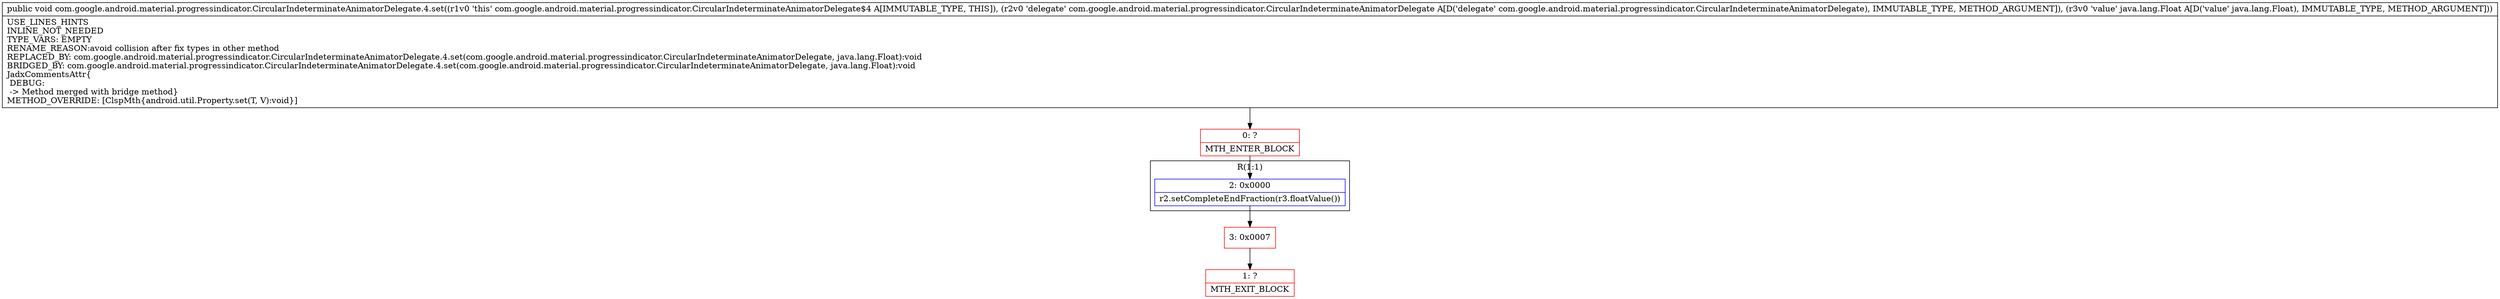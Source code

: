 digraph "CFG forcom.google.android.material.progressindicator.CircularIndeterminateAnimatorDelegate.4.set(Lcom\/google\/android\/material\/progressindicator\/CircularIndeterminateAnimatorDelegate;Ljava\/lang\/Float;)V" {
subgraph cluster_Region_319252783 {
label = "R(1:1)";
node [shape=record,color=blue];
Node_2 [shape=record,label="{2\:\ 0x0000|r2.setCompleteEndFraction(r3.floatValue())\l}"];
}
Node_0 [shape=record,color=red,label="{0\:\ ?|MTH_ENTER_BLOCK\l}"];
Node_3 [shape=record,color=red,label="{3\:\ 0x0007}"];
Node_1 [shape=record,color=red,label="{1\:\ ?|MTH_EXIT_BLOCK\l}"];
MethodNode[shape=record,label="{public void com.google.android.material.progressindicator.CircularIndeterminateAnimatorDelegate.4.set((r1v0 'this' com.google.android.material.progressindicator.CircularIndeterminateAnimatorDelegate$4 A[IMMUTABLE_TYPE, THIS]), (r2v0 'delegate' com.google.android.material.progressindicator.CircularIndeterminateAnimatorDelegate A[D('delegate' com.google.android.material.progressindicator.CircularIndeterminateAnimatorDelegate), IMMUTABLE_TYPE, METHOD_ARGUMENT]), (r3v0 'value' java.lang.Float A[D('value' java.lang.Float), IMMUTABLE_TYPE, METHOD_ARGUMENT]))  | USE_LINES_HINTS\lINLINE_NOT_NEEDED\lTYPE_VARS: EMPTY\lRENAME_REASON:avoid collision after fix types in other method\lREPLACED_BY: com.google.android.material.progressindicator.CircularIndeterminateAnimatorDelegate.4.set(com.google.android.material.progressindicator.CircularIndeterminateAnimatorDelegate, java.lang.Float):void\lBRIDGED_BY: com.google.android.material.progressindicator.CircularIndeterminateAnimatorDelegate.4.set(com.google.android.material.progressindicator.CircularIndeterminateAnimatorDelegate, java.lang.Float):void\lJadxCommentsAttr\{\l DEBUG: \l \-\> Method merged with bridge method\}\lMETHOD_OVERRIDE: [ClspMth\{android.util.Property.set(T, V):void\}]\l}"];
MethodNode -> Node_0;Node_2 -> Node_3;
Node_0 -> Node_2;
Node_3 -> Node_1;
}

